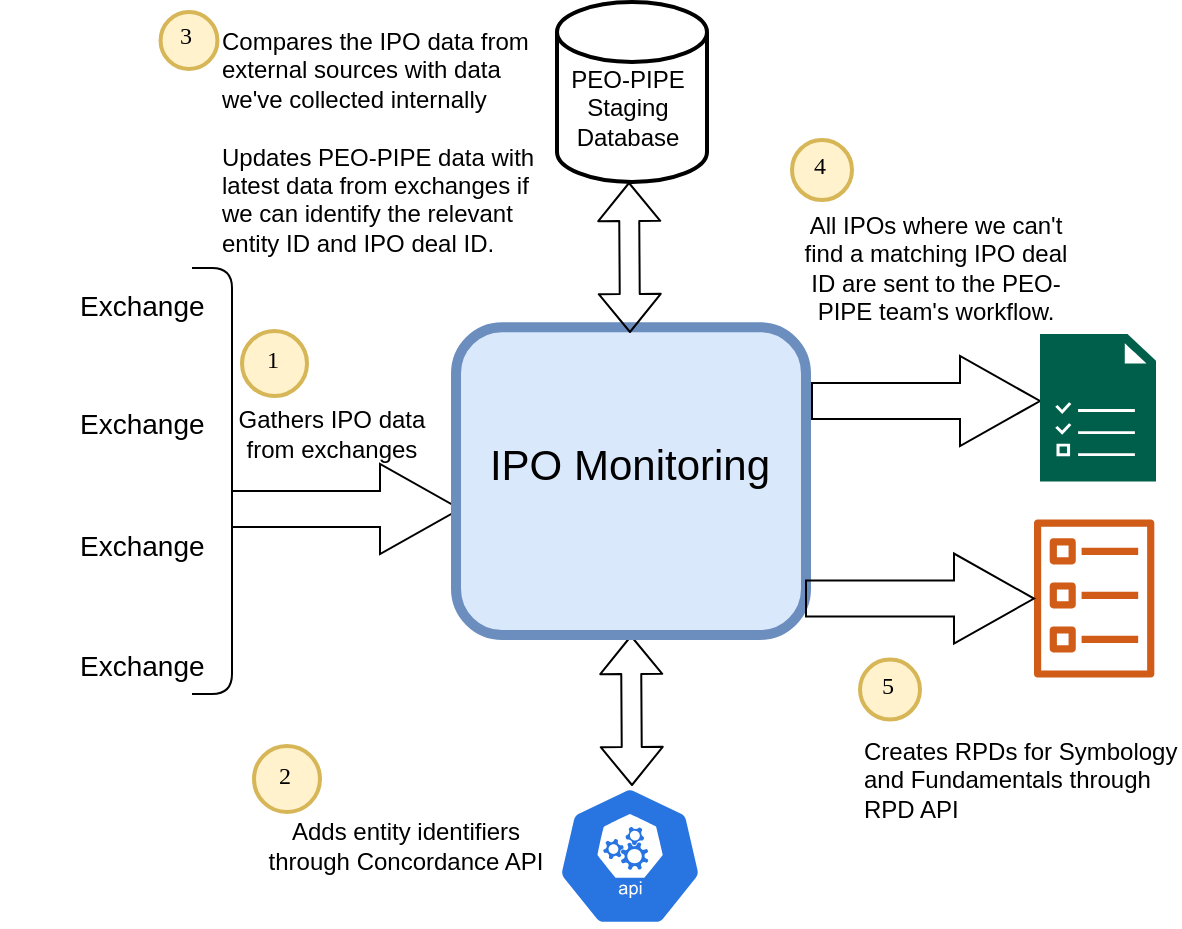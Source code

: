 <mxfile version="14.6.8" type="device"><diagram id="ooH2sOFhiZKoQCt_Af8Y" name="Page-1"><mxGraphModel dx="1422" dy="834" grid="0" gridSize="10" guides="1" tooltips="1" connect="1" arrows="1" fold="1" page="1" pageScale="1" pageWidth="850" pageHeight="1100" background="#FFFFFF" math="0" shadow="0"><root><mxCell id="0"/><mxCell id="1" parent="0"/><mxCell id="h6kq3tl8L6wICLCI2s10-40" value="" style="shape=curlyBracket;whiteSpace=wrap;html=1;rounded=1;fillColor=none;size=0;direction=west;container=0;" parent="1" vertex="1"><mxGeometry x="113" y="151" width="20" height="213" as="geometry"/></mxCell><mxCell id="h6kq3tl8L6wICLCI2s10-41" value="" style="html=1;shadow=0;dashed=0;align=center;verticalAlign=middle;shape=mxgraph.arrows2.arrow;dy=0.6;dx=40;notch=0;fillColor=none;container=0;" parent="1" vertex="1"><mxGeometry x="133" y="249" width="114" height="45" as="geometry"/></mxCell><mxCell id="h6kq3tl8L6wICLCI2s10-1" value="" style="shape=image;html=1;verticalAlign=top;verticalLabelPosition=bottom;labelBackgroundColor=#ffffff;imageAspect=0;aspect=fixed;image=https://cdn1.iconfinder.com/data/icons/social-media-outline-6/128/SocialMedia_Website-Outline-128.png;container=0;" parent="1" vertex="1"><mxGeometry x="17" y="211" width="38" height="38" as="geometry"/></mxCell><mxCell id="h6kq3tl8L6wICLCI2s10-10" value="&lt;span style=&quot;font-size: 14px&quot;&gt;Exchange&lt;/span&gt;" style="text;html=1;strokeColor=none;fillColor=none;align=left;verticalAlign=middle;whiteSpace=wrap;rounded=0;container=0;" parent="1" vertex="1"><mxGeometry x="55" y="209" width="77" height="40" as="geometry"/></mxCell><mxCell id="h6kq3tl8L6wICLCI2s10-13" value="" style="shape=image;html=1;verticalAlign=top;verticalLabelPosition=bottom;labelBackgroundColor=#ffffff;imageAspect=0;aspect=fixed;image=https://cdn1.iconfinder.com/data/icons/social-media-outline-6/128/SocialMedia_Website-Outline-128.png;container=0;imageBackground=#ffffff;" parent="1" vertex="1"><mxGeometry x="17" y="152" width="38" height="38" as="geometry"/></mxCell><mxCell id="h6kq3tl8L6wICLCI2s10-14" value="&lt;font style=&quot;font-size: 14px&quot;&gt;Exchange&lt;/font&gt;" style="text;html=1;strokeColor=none;fillColor=none;align=left;verticalAlign=middle;whiteSpace=wrap;rounded=0;container=0;" parent="1" vertex="1"><mxGeometry x="55" y="150" width="76" height="40" as="geometry"/></mxCell><mxCell id="h6kq3tl8L6wICLCI2s10-16" value="" style="shape=image;html=1;verticalAlign=top;verticalLabelPosition=bottom;labelBackgroundColor=#ffffff;imageAspect=0;aspect=fixed;image=https://cdn1.iconfinder.com/data/icons/social-media-outline-6/128/SocialMedia_Website-Outline-128.png;container=0;" parent="1" vertex="1"><mxGeometry x="17" y="272" width="38" height="38" as="geometry"/></mxCell><mxCell id="h6kq3tl8L6wICLCI2s10-17" value="&lt;div&gt;&lt;span style=&quot;font-size: 14px&quot;&gt;Exchange&lt;/span&gt;&lt;/div&gt;" style="text;html=1;strokeColor=none;fillColor=none;align=left;verticalAlign=middle;whiteSpace=wrap;rounded=0;container=0;" parent="1" vertex="1"><mxGeometry x="55" y="270" width="76" height="40" as="geometry"/></mxCell><mxCell id="h6kq3tl8L6wICLCI2s10-19" value="" style="shape=image;html=1;verticalAlign=top;verticalLabelPosition=bottom;labelBackgroundColor=#ffffff;imageAspect=0;aspect=fixed;image=https://cdn1.iconfinder.com/data/icons/social-media-outline-6/128/SocialMedia_Website-Outline-128.png;container=0;" parent="1" vertex="1"><mxGeometry x="17" y="332" width="38" height="38" as="geometry"/></mxCell><mxCell id="h6kq3tl8L6wICLCI2s10-20" value="&lt;font style=&quot;font-size: 14px&quot;&gt;Exchange&lt;/font&gt;" style="text;html=1;strokeColor=none;fillColor=none;align=left;verticalAlign=middle;whiteSpace=wrap;rounded=0;container=0;" parent="1" vertex="1"><mxGeometry x="55" y="330" width="76" height="40" as="geometry"/></mxCell><mxCell id="h6kq3tl8L6wICLCI2s10-24" value="&lt;font style=&quot;font-size: 12px&quot;&gt;Gathers IPO data from exchanges&lt;/font&gt;" style="text;html=1;strokeColor=none;fillColor=none;align=center;verticalAlign=middle;whiteSpace=wrap;rounded=0;container=0;" parent="1" vertex="1"><mxGeometry x="128" y="214" width="110" height="40" as="geometry"/></mxCell><mxCell id="h6kq3tl8L6wICLCI2s10-56" value="1" style="ellipse;whiteSpace=wrap;html=1;aspect=fixed;strokeWidth=2;fontFamily=Tahoma;spacingBottom=4;spacingRight=2;strokeColor=#d6b656;fillColor=#fff2cc;container=0;" parent="1" vertex="1"><mxGeometry x="138" y="182.5" width="32.5" height="32.5" as="geometry"/></mxCell><mxCell id="h6kq3tl8L6wICLCI2s10-9" value="Adds entity identifiers through Concordance API" style="text;html=1;strokeColor=none;fillColor=none;align=center;verticalAlign=middle;whiteSpace=wrap;rounded=0;container=0;" parent="1" vertex="1"><mxGeometry x="145" y="410" width="150" height="60" as="geometry"/></mxCell><mxCell id="h6kq3tl8L6wICLCI2s10-47" value="" style="html=1;dashed=0;whitespace=wrap;fillColor=#2875E2;strokeColor=#ffffff;points=[[0.005,0.63,0],[0.1,0.2,0],[0.9,0.2,0],[0.5,0,0],[0.995,0.63,0],[0.72,0.99,0],[0.5,1,0],[0.28,0.99,0]];shape=mxgraph.kubernetes.icon;prIcon=api;container=0;" parent="1" vertex="1"><mxGeometry x="280" y="410" width="104" height="70" as="geometry"/></mxCell><mxCell id="h6kq3tl8L6wICLCI2s10-49" value="" style="shape=flexArrow;endArrow=classic;startArrow=classic;html=1;strokeWidth=1;entryX=0.5;entryY=1;entryDx=0;entryDy=0;" parent="1" target="h6kq3tl8L6wICLCI2s10-21" edge="1"><mxGeometry x="160.5" width="50" height="50" as="geometry"><mxPoint x="333" y="410" as="sourcePoint"/><mxPoint x="357" y="330" as="targetPoint"/></mxGeometry></mxCell><mxCell id="h6kq3tl8L6wICLCI2s10-59" value="2" style="ellipse;whiteSpace=wrap;html=1;aspect=fixed;strokeWidth=2;fontFamily=Tahoma;spacingBottom=4;spacingRight=2;strokeColor=#d6b656;fillColor=#fff2cc;container=0;" parent="1" vertex="1"><mxGeometry x="144" y="390" width="33" height="33" as="geometry"/></mxCell><mxCell id="h6kq3tl8L6wICLCI2s10-71" value="5" style="ellipse;whiteSpace=wrap;html=1;aspect=fixed;strokeWidth=2;fontFamily=Tahoma;spacingBottom=4;spacingRight=2;strokeColor=#d6b656;fillColor=#fff2cc;container=0;" parent="1" vertex="1"><mxGeometry x="447" y="346.77" width="30" height="30" as="geometry"/></mxCell><mxCell id="h6kq3tl8L6wICLCI2s10-21" value="" style="rounded=1;whiteSpace=wrap;html=1;fillColor=#dae8fc;strokeColor=#6c8ebf;strokeWidth=5;container=0;" parent="1" vertex="1"><mxGeometry x="245" y="180.57" width="175" height="153.93" as="geometry"/></mxCell><mxCell id="h6kq3tl8L6wICLCI2s10-22" value="&lt;font style=&quot;font-size: 21px&quot;&gt;IPO Monitoring&lt;/font&gt;" style="text;html=1;strokeColor=none;fillColor=none;align=center;verticalAlign=middle;whiteSpace=wrap;rounded=0;container=0;" parent="1" vertex="1"><mxGeometry x="260" y="240" width="143.83" height="17.1" as="geometry"/></mxCell><mxCell id="h6kq3tl8L6wICLCI2s10-62" value="Creates RPDs for Symbology and Fundamentals through RPD API" style="text;html=1;strokeColor=none;fillColor=none;align=left;verticalAlign=middle;whiteSpace=wrap;rounded=0;container=0;" parent="1" vertex="1"><mxGeometry x="447" y="382.89" width="160" height="47.23" as="geometry"/></mxCell><mxCell id="h6kq3tl8L6wICLCI2s10-8" value="" style="strokeWidth=2;html=1;shape=mxgraph.flowchart.database;whiteSpace=wrap;" parent="1" vertex="1"><mxGeometry x="295.5" y="18" width="75" height="90" as="geometry"/></mxCell><mxCell id="h6kq3tl8L6wICLCI2s10-46" value="PEO-PIPE Staging Database" style="text;html=1;strokeColor=none;fillColor=none;align=center;verticalAlign=middle;whiteSpace=wrap;rounded=0;" parent="1" vertex="1"><mxGeometry x="295.5" y="48" width="70" height="45" as="geometry"/></mxCell><mxCell id="oIHGsw9qHoUTQh00dWda-1" value="" style="group" vertex="1" connectable="0" parent="1"><mxGeometry x="534" y="276.5" width="70" height="79.54" as="geometry"/></mxCell><mxCell id="h6kq3tl8L6wICLCI2s10-4" value="" style="outlineConnect=0;fontColor=#232F3E;gradientColor=none;fillColor=#D05C17;strokeColor=none;dashed=0;verticalLabelPosition=bottom;verticalAlign=top;align=center;html=1;fontSize=12;fontStyle=0;aspect=fixed;pointerEvents=1;shape=mxgraph.aws4.ecs_task;container=0;" parent="oIHGsw9qHoUTQh00dWda-1" vertex="1"><mxGeometry width="60.166" height="79.54" as="geometry"/></mxCell><mxCell id="oIHGsw9qHoUTQh00dWda-2" value="" style="html=1;shadow=0;dashed=0;align=center;verticalAlign=middle;shape=mxgraph.arrows2.arrow;dy=0.6;dx=40;notch=0;fillColor=none;container=0;" vertex="1" parent="1"><mxGeometry x="420" y="293.77" width="114" height="45" as="geometry"/></mxCell><mxCell id="oIHGsw9qHoUTQh00dWda-3" value="" style="shape=flexArrow;endArrow=classic;startArrow=classic;html=1;strokeWidth=1;entryX=0.5;entryY=1;entryDx=0;entryDy=0;" edge="1" parent="1"><mxGeometry x="159.5" y="-226.5" width="50" height="50" as="geometry"><mxPoint x="332" y="183.5" as="sourcePoint"/><mxPoint x="331.5" y="108" as="targetPoint"/></mxGeometry></mxCell><mxCell id="oIHGsw9qHoUTQh00dWda-4" value="" style="html=1;shadow=0;dashed=0;align=center;verticalAlign=middle;shape=mxgraph.arrows2.arrow;dy=0.6;dx=40;notch=0;fillColor=none;container=0;" vertex="1" parent="1"><mxGeometry x="423" y="195.0" width="114" height="45" as="geometry"/></mxCell><mxCell id="oIHGsw9qHoUTQh00dWda-5" value="" style="group" vertex="1" connectable="0" parent="1"><mxGeometry x="97.28" y="23" width="196.44" height="129" as="geometry"/></mxCell><mxCell id="h6kq3tl8L6wICLCI2s10-60" value="3" style="ellipse;whiteSpace=wrap;html=1;aspect=fixed;strokeWidth=2;fontFamily=Tahoma;spacingBottom=4;spacingRight=2;strokeColor=#d6b656;fillColor=#fff2cc;container=0;" parent="oIHGsw9qHoUTQh00dWda-5" vertex="1"><mxGeometry width="28.444" height="28.444" as="geometry"/></mxCell><mxCell id="h6kq3tl8L6wICLCI2s10-58" value="Compares the IPO data from external sources with data we've collected internally&lt;br&gt;&lt;br&gt;Updates PEO-PIPE data with latest data from exchanges if we can identify the relevant entity ID and IPO deal ID." style="text;html=1;strokeColor=none;fillColor=none;align=left;verticalAlign=middle;whiteSpace=wrap;rounded=0;" parent="oIHGsw9qHoUTQh00dWda-5" vertex="1"><mxGeometry x="28.44" y="1" width="168" height="128" as="geometry"/></mxCell><mxCell id="oIHGsw9qHoUTQh00dWda-6" value="" style="group" vertex="1" connectable="0" parent="1"><mxGeometry x="413" y="87" width="144" height="95" as="geometry"/></mxCell><mxCell id="h6kq3tl8L6wICLCI2s10-72" value="All IPOs where we can't find a matching IPO deal ID are sent to the PEO-PIPE team's workflow." style="text;html=1;strokeColor=none;fillColor=none;align=center;verticalAlign=middle;whiteSpace=wrap;rounded=0;container=0;" parent="oIHGsw9qHoUTQh00dWda-6" vertex="1"><mxGeometry y="32" width="144" height="63" as="geometry"/></mxCell><mxCell id="h6kq3tl8L6wICLCI2s10-61" value="4" style="ellipse;whiteSpace=wrap;html=1;aspect=fixed;strokeWidth=2;fontFamily=Tahoma;spacingBottom=4;spacingRight=2;strokeColor=#d6b656;fillColor=#fff2cc;container=0;" parent="oIHGsw9qHoUTQh00dWda-6" vertex="1"><mxGeometry width="30" height="30" as="geometry"/></mxCell><mxCell id="oIHGsw9qHoUTQh00dWda-7" value="" style="pointerEvents=1;shadow=0;dashed=0;html=1;strokeColor=none;fillColor=#005F4B;labelPosition=center;verticalLabelPosition=bottom;verticalAlign=top;align=center;outlineConnect=0;shape=mxgraph.veeam2.task_list;" vertex="1" parent="1"><mxGeometry x="537" y="184" width="58" height="73.72" as="geometry"/></mxCell></root></mxGraphModel></diagram></mxfile>